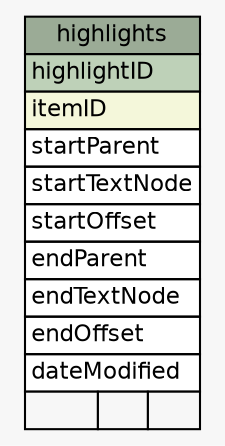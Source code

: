 // dot 2.34.0 on Linux 3.11.6-1-ARCH
// SchemaSpy rev 590
digraph "highlights" {
  graph [
    rankdir="RL"
    bgcolor="#f7f7f7"
    nodesep="0.18"
    ranksep="0.46"
    fontname="Helvetica"
    fontsize="11"
  ];
  node [
    fontname="Helvetica"
    fontsize="11"
    shape="plaintext"
  ];
  edge [
    arrowsize="0.8"
  ];
  "highlights" [
    label=<
    <TABLE BORDER="0" CELLBORDER="1" CELLSPACING="0" BGCOLOR="#ffffff">
      <TR><TD COLSPAN="3" BGCOLOR="#9bab96" ALIGN="CENTER">highlights</TD></TR>
      <TR><TD PORT="highlightID" COLSPAN="3" BGCOLOR="#bed1b8" ALIGN="LEFT">highlightID</TD></TR>
      <TR><TD PORT="itemID" COLSPAN="3" BGCOLOR="#f4f7da" ALIGN="LEFT">itemID</TD></TR>
      <TR><TD PORT="startParent" COLSPAN="3" ALIGN="LEFT">startParent</TD></TR>
      <TR><TD PORT="startTextNode" COLSPAN="3" ALIGN="LEFT">startTextNode</TD></TR>
      <TR><TD PORT="startOffset" COLSPAN="3" ALIGN="LEFT">startOffset</TD></TR>
      <TR><TD PORT="endParent" COLSPAN="3" ALIGN="LEFT">endParent</TD></TR>
      <TR><TD PORT="endTextNode" COLSPAN="3" ALIGN="LEFT">endTextNode</TD></TR>
      <TR><TD PORT="endOffset" COLSPAN="3" ALIGN="LEFT">endOffset</TD></TR>
      <TR><TD PORT="dateModified" COLSPAN="3" ALIGN="LEFT">dateModified</TD></TR>
      <TR><TD ALIGN="LEFT" BGCOLOR="#f7f7f7">  </TD><TD ALIGN="RIGHT" BGCOLOR="#f7f7f7">  </TD><TD ALIGN="RIGHT" BGCOLOR="#f7f7f7">  </TD></TR>
    </TABLE>>
    URL="tables/highlights.html"
    tooltip="highlights"
  ];
}
